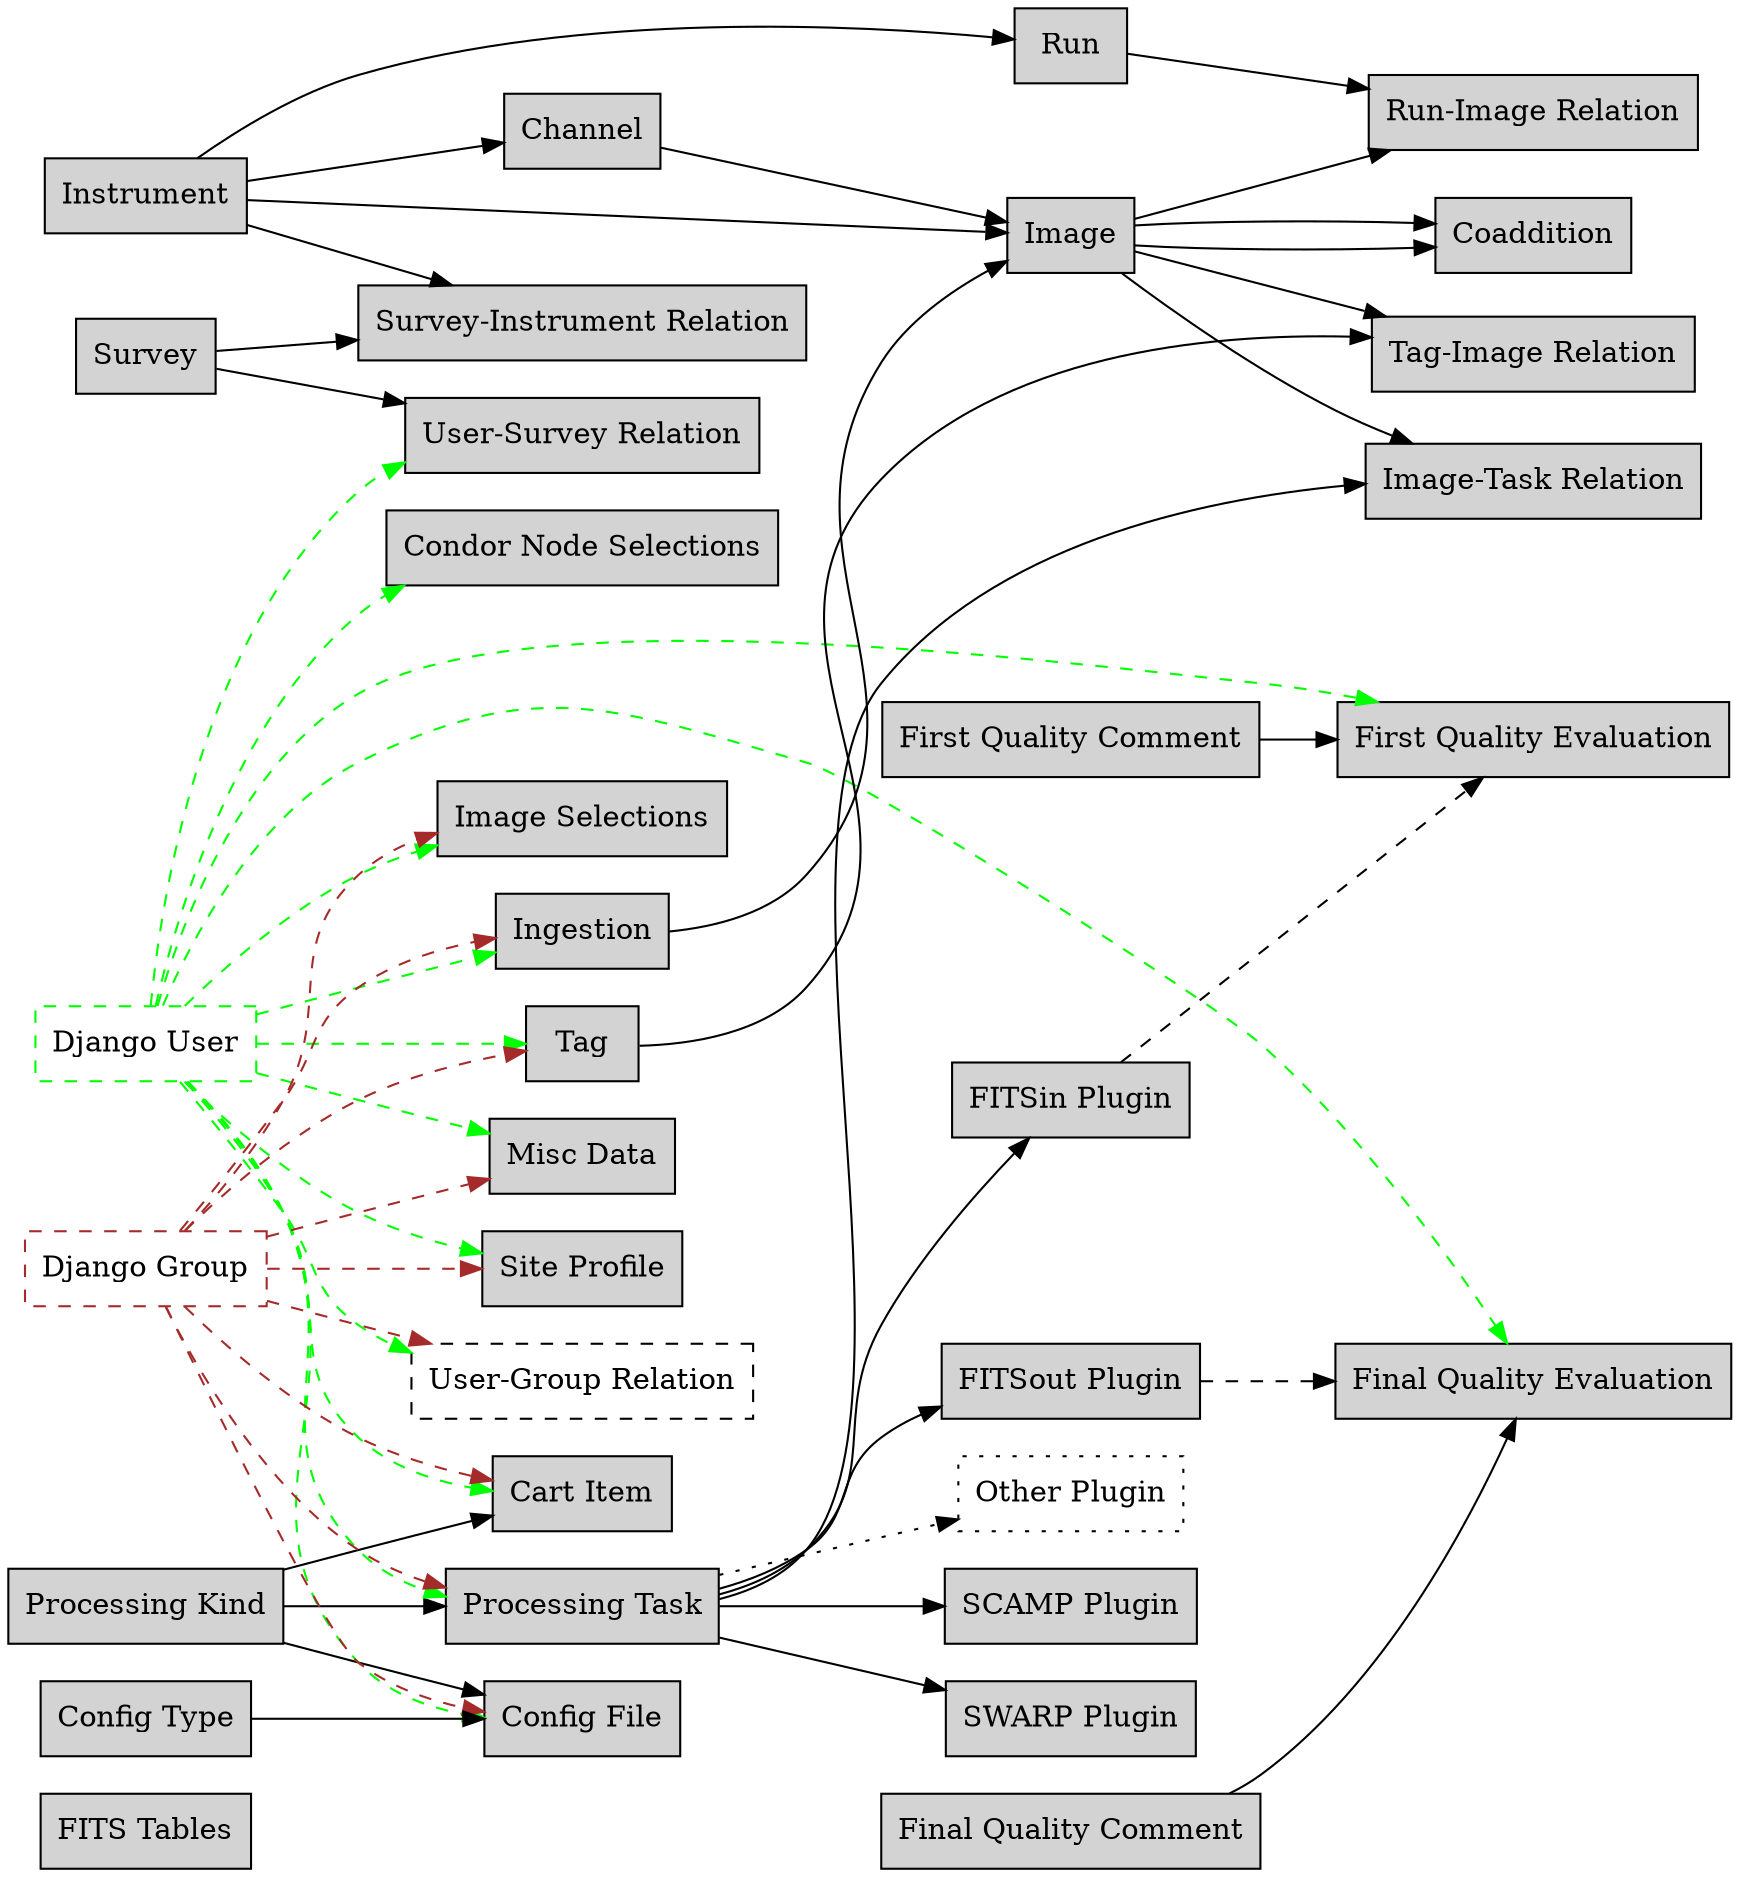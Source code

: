/*
 * Youpi's CODASYL logical model
 *
 */
digraph codasyl { 
	rankdir = LR;
	node [shape = box, style = filled];

	/* Standalone records */
	"FITS Tables";

	/* Linked records */
	imgsel [label="Image Selections"];
	task [label="Processing Task"];
	relri [label="Run-Image Relation"];
	carti [label="Cart Item"];
	relsi [label="Survey-Instrument Relation"];
	relit [label="Image-Task Relation"];
	relus [label="User-Survey Relation"];
	relug [label="User-Group Relation", style=dashed];
	reltagi [label="Tag-Image Relation"];
	kind [label="Processing Kind"];
	plugfitsin [label="FITSin Plugin"];
	plugfitsout [label="FITSout Plugin"];
	plugscamp [label="SCAMP Plugin"];
	plugswarp [label="SWARP Plugin"];
	plugother [label="Other Plugin", style=dotted];
	user [label="Django User", style=dashed, color=green];
	group [label="Django Group", style=dashed, color=brown];
	miscdata [label="Misc Data"];
	configfile [label="Config File"];
	configtype [label="Config Type"];
	ingrading [label="First Quality Evaluation"];
	outgrading [label="Final Quality Evaluation"];
	incomment [label="First Quality Comment"];
	outcomment [label="Final Quality Comment"];
	siteprofile [label="Site Profile"];
	condornodesel [label="Condor Node Selections"];

	/* Sets */
	Channel -> Image;
	Ingestion -> Image;
	Instrument -> Image;
	Image -> Coaddition;
	Image -> Coaddition;
	Image -> relri;
	Image -> relit;
	Image -> reltagi;
	task -> plugfitsin;
	task -> plugfitsout;
	task -> plugscamp;
	task -> plugswarp;
	task -> plugother[style=dotted];
	Run -> relri;

	user -> carti[style=dashed, color=green];
	user -> task[style=dashed, color=green];
	user -> Ingestion[style=dashed, color=green];
	user -> imgsel[style=dashed, color=green];
	user -> miscdata[style=dashed, color=green];
	user -> configfile[style=dashed, color=green];
	user -> ingrading[style=dashed, color=green];
	user -> outgrading[style=dashed, color=green];
	user -> siteprofile[style=dashed, color=green];
	user -> condornodesel[style=dashed, color=green];
	user -> relus[style=dashed, color=green];
	user -> relug[style=dashed, color=green];
	user -> Tag[style=dashed, color=green];
	plugfitsin -> ingrading[style=dashed];
	plugfitsout -> outgrading[style=dashed];

	group -> task[style=dashed, color=brown];
	group -> Tag[style=dashed, color=brown];
	group -> carti[style=dashed, color=brown];
	group -> configfile[style=dashed, color=brown];
	group -> imgsel[style=dashed, color=brown];
	group -> Ingestion[style=dashed, color=brown];
	group -> miscdata[style=dashed, color=brown];
	group -> relug[style=dashed, color=brown];
	group -> siteprofile[style=dashed, color=brown];
	
	Instrument -> Channel;
	Instrument -> Run;
	Survey -> relsi;
	Survey -> relus;
	Instrument -> relsi;

	kind -> task;
	kind -> configfile;
	kind -> carti;

	configtype -> configfile;

	task -> relit;
	Tag -> reltagi;

	incomment -> ingrading;
	outcomment -> outgrading;
} 
